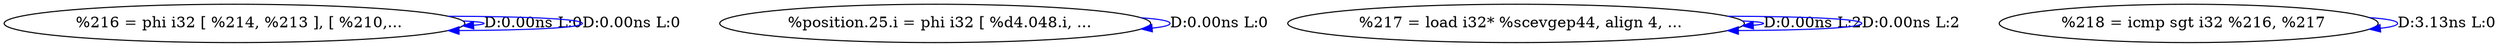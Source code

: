 digraph {
Node0x2869160[label="  %216 = phi i32 [ %214, %213 ], [ %210,..."];
Node0x2869160 -> Node0x2869160[label="D:0.00ns L:0",color=blue];
Node0x2869160 -> Node0x2869160[label="D:0.00ns L:0",color=blue];
Node0x2869240[label="  %position.25.i = phi i32 [ %d4.048.i, ..."];
Node0x2869240 -> Node0x2869240[label="D:0.00ns L:0",color=blue];
Node0x2869320[label="  %217 = load i32* %scevgep44, align 4, ..."];
Node0x2869320 -> Node0x2869320[label="D:0.00ns L:2",color=blue];
Node0x2869320 -> Node0x2869320[label="D:0.00ns L:2",color=blue];
Node0x2869400[label="  %218 = icmp sgt i32 %216, %217"];
Node0x2869400 -> Node0x2869400[label="D:3.13ns L:0",color=blue];
}

